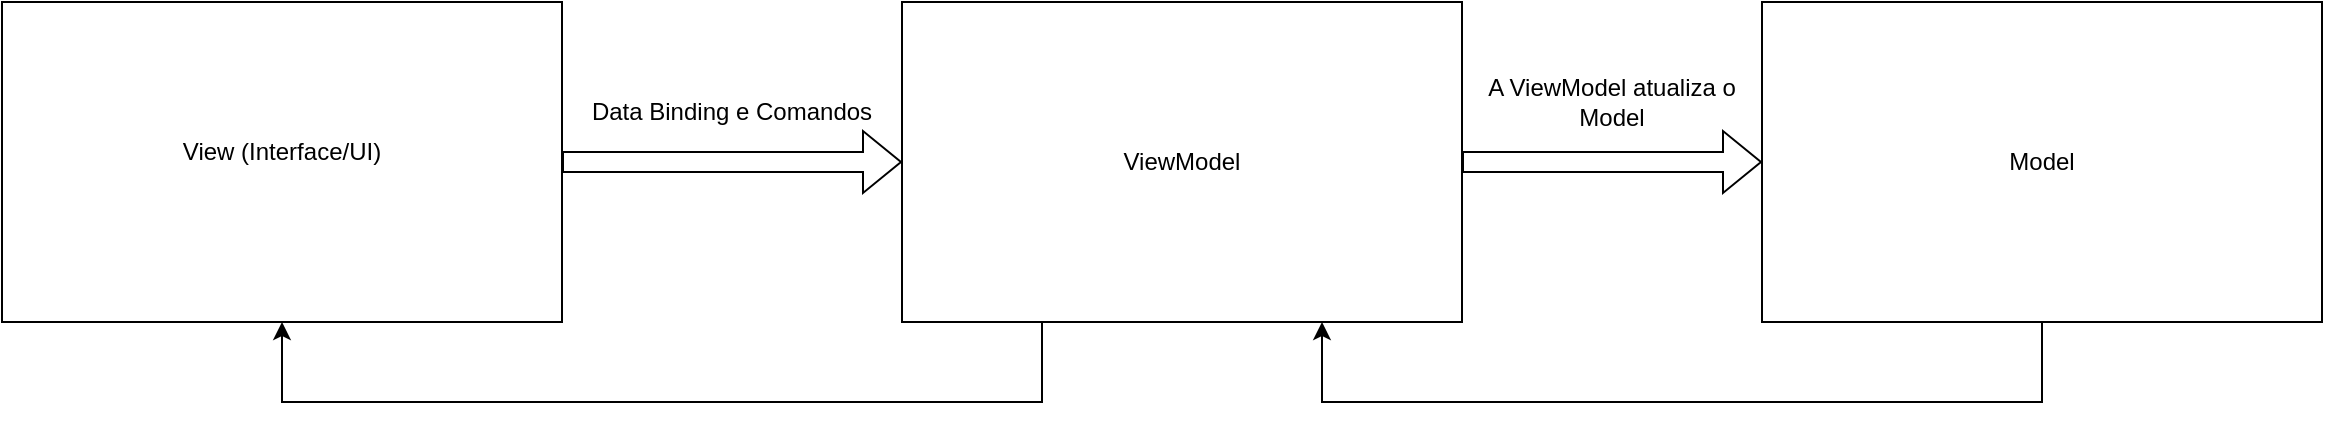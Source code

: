 <mxfile version="26.1.0">
  <diagram id="prtHgNgQTEPvFCAcTncT" name="Page-1">
    <mxGraphModel dx="1122" dy="706" grid="1" gridSize="10" guides="1" tooltips="1" connect="1" arrows="1" fold="1" page="1" pageScale="1" pageWidth="827" pageHeight="1169" math="0" shadow="0">
      <root>
        <mxCell id="0" />
        <mxCell id="1" parent="0" />
        <mxCell id="2gLyC-dK6RA_vQHgHqbN-59" value="" style="rounded=0;whiteSpace=wrap;html=1;" vertex="1" parent="1">
          <mxGeometry x="40" y="40" width="280" height="160" as="geometry" />
        </mxCell>
        <mxCell id="2gLyC-dK6RA_vQHgHqbN-82" style="edgeStyle=orthogonalEdgeStyle;rounded=0;orthogonalLoop=1;jettySize=auto;html=1;exitX=0.25;exitY=1;exitDx=0;exitDy=0;entryX=0.5;entryY=1;entryDx=0;entryDy=0;" edge="1" parent="1" source="2gLyC-dK6RA_vQHgHqbN-62" target="2gLyC-dK6RA_vQHgHqbN-59">
          <mxGeometry relative="1" as="geometry">
            <Array as="points">
              <mxPoint x="560" y="240" />
              <mxPoint x="180" y="240" />
            </Array>
          </mxGeometry>
        </mxCell>
        <mxCell id="2gLyC-dK6RA_vQHgHqbN-62" value="" style="rounded=0;whiteSpace=wrap;html=1;" vertex="1" parent="1">
          <mxGeometry x="490" y="40" width="280" height="160" as="geometry" />
        </mxCell>
        <mxCell id="2gLyC-dK6RA_vQHgHqbN-81" style="edgeStyle=orthogonalEdgeStyle;rounded=0;orthogonalLoop=1;jettySize=auto;html=1;exitX=0.5;exitY=1;exitDx=0;exitDy=0;entryX=0.75;entryY=1;entryDx=0;entryDy=0;" edge="1" parent="1" source="2gLyC-dK6RA_vQHgHqbN-63" target="2gLyC-dK6RA_vQHgHqbN-62">
          <mxGeometry relative="1" as="geometry">
            <mxPoint x="710" y="210" as="targetPoint" />
            <Array as="points">
              <mxPoint x="1060" y="240" />
              <mxPoint x="700" y="240" />
            </Array>
          </mxGeometry>
        </mxCell>
        <mxCell id="2gLyC-dK6RA_vQHgHqbN-63" value="" style="rounded=0;whiteSpace=wrap;html=1;" vertex="1" parent="1">
          <mxGeometry x="920" y="40" width="280" height="160" as="geometry" />
        </mxCell>
        <mxCell id="2gLyC-dK6RA_vQHgHqbN-65" value="View (Interface/UI)" style="text;html=1;align=center;verticalAlign=middle;whiteSpace=wrap;rounded=0;" vertex="1" parent="1">
          <mxGeometry x="110" y="100" width="140" height="30" as="geometry" />
        </mxCell>
        <mxCell id="2gLyC-dK6RA_vQHgHqbN-66" value="ViewModel" style="text;html=1;align=center;verticalAlign=middle;whiteSpace=wrap;rounded=0;" vertex="1" parent="1">
          <mxGeometry x="560" y="105" width="140" height="30" as="geometry" />
        </mxCell>
        <mxCell id="2gLyC-dK6RA_vQHgHqbN-67" value="Model" style="text;html=1;align=center;verticalAlign=middle;whiteSpace=wrap;rounded=0;" vertex="1" parent="1">
          <mxGeometry x="990" y="105" width="140" height="30" as="geometry" />
        </mxCell>
        <mxCell id="2gLyC-dK6RA_vQHgHqbN-80" value="" style="shape=flexArrow;endArrow=classic;html=1;rounded=0;entryX=0;entryY=0.5;entryDx=0;entryDy=0;exitX=1;exitY=0.5;exitDx=0;exitDy=0;" edge="1" parent="1" source="2gLyC-dK6RA_vQHgHqbN-62" target="2gLyC-dK6RA_vQHgHqbN-63">
          <mxGeometry width="50" height="50" relative="1" as="geometry">
            <mxPoint x="550" y="280" as="sourcePoint" />
            <mxPoint x="600" y="230" as="targetPoint" />
          </mxGeometry>
        </mxCell>
        <mxCell id="2gLyC-dK6RA_vQHgHqbN-83" value="" style="shape=flexArrow;endArrow=classic;html=1;rounded=0;entryX=0;entryY=0.5;entryDx=0;entryDy=0;exitX=1;exitY=0.5;exitDx=0;exitDy=0;" edge="1" parent="1" source="2gLyC-dK6RA_vQHgHqbN-59" target="2gLyC-dK6RA_vQHgHqbN-62">
          <mxGeometry width="50" height="50" relative="1" as="geometry">
            <mxPoint x="550" y="280" as="sourcePoint" />
            <mxPoint x="600" y="230" as="targetPoint" />
          </mxGeometry>
        </mxCell>
        <mxCell id="2gLyC-dK6RA_vQHgHqbN-84" value="Data Binding e Comandos" style="text;html=1;align=center;verticalAlign=middle;whiteSpace=wrap;rounded=0;" vertex="1" parent="1">
          <mxGeometry x="330" y="80" width="150" height="30" as="geometry" />
        </mxCell>
        <mxCell id="2gLyC-dK6RA_vQHgHqbN-85" value="A ViewModel atualiza o Model" style="text;html=1;align=center;verticalAlign=middle;whiteSpace=wrap;rounded=0;" vertex="1" parent="1">
          <mxGeometry x="770" y="75" width="150" height="30" as="geometry" />
        </mxCell>
      </root>
    </mxGraphModel>
  </diagram>
</mxfile>
